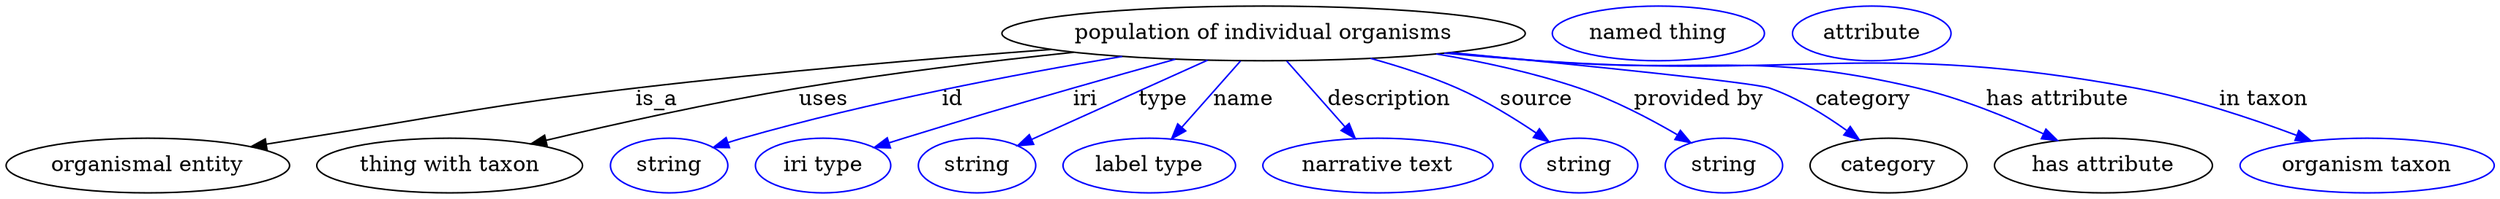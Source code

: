 digraph {
	graph [bb="0,0,1631.1,123"];
	node [label="\N"];
	"population of individual organisms"	[height=0.5,
		label="population of individual organisms",
		pos="823.94,105",
		width=4.7662];
	"organismal entity"	[height=0.5,
		pos="92.942,18",
		width=2.5817];
	"population of individual organisms" -> "organismal entity"	[label=is_a,
		lp="425.94,61.5",
		pos="e,160.41,30.383 684.49,94.459 604.58,88.415 502.48,79.718 411.94,69 315.06,57.532 291.28,51.353 194.94,36 187,34.735 178.72,33.392 \
170.45,32.037"];
	"thing with taxon"	[height=0.5,
		pos="290.94,18",
		width=2.4192];
	"population of individual organisms" -> "thing with taxon"	[label=uses,
		lp="535.44,61.5",
		pos="e,344.54,32.37 699.26,92.586 643.86,86.77 577.96,78.831 518.94,69 462.89,59.663 399.85,45.555 354.28,34.703"];
	id	[color=blue,
		height=0.5,
		label=string,
		pos="433.94,18",
		width=1.0652];
	"population of individual organisms" -> id	[color=blue,
		label=id,
		lp="619.94,61.5",
		pos="e,462.95,29.922 731.15,89.797 661.8,78.161 565.03,59.754 481.94,36 478.84,35.113 475.65,34.133 472.45,33.106",
		style=solid];
	iri	[color=blue,
		height=0.5,
		label="iri type",
		pos="534.94,18",
		width=1.2277];
	"population of individual organisms" -> iri	[color=blue,
		label=iri,
		lp="706.94,61.5",
		pos="e,568.62,29.681 766,88.017 744.87,82.124 720.8,75.339 698.94,69 649.92,54.785 637.73,50.997 588.94,36 585.45,34.926 581.83,33.805 \
578.2,32.674",
		style=solid];
	type	[color=blue,
		height=0.5,
		label=string,
		pos="635.94,18",
		width=1.0652];
	"population of individual organisms" -> type	[color=blue,
		label=type,
		lp="757.94,61.5",
		pos="e,662.53,31.023 787.25,87.409 753.89,72.327 704.96,50.204 671.85,35.234",
		style=solid];
	name	[color=blue,
		height=0.5,
		label="label type",
		pos="748.94,18",
		width=1.5707];
	"population of individual organisms" -> name	[color=blue,
		label=name,
		lp="810.94,61.5",
		pos="e,763.59,35.597 808.76,86.799 797.74,74.309 782.68,57.236 770.42,43.348",
		style=solid];
	description	[color=blue,
		height=0.5,
		label="narrative text",
		pos="898.94,18",
		width=2.0943];
	"population of individual organisms" -> description	[color=blue,
		label=description,
		lp="906.44,61.5",
		pos="e,884.04,35.885 839.12,86.799 850.07,74.39 865.01,57.458 877.22,43.618",
		style=solid];
	source	[color=blue,
		height=0.5,
		label=string,
		pos="1030.9,18",
		width=1.0652];
	"population of individual organisms" -> source	[color=blue,
		label=source,
		lp="1002.9,61.5",
		pos="e,1011.1,33.664 894.08,88.567 912.93,83.376 933.04,76.862 950.94,69 969.12,61.018 988.02,49.386 1002.9,39.349",
		style=solid];
	"provided by"	[color=blue,
		height=0.5,
		label=string,
		pos="1125.9,18",
		width=1.0652];
	"population of individual organisms" -> "provided by"	[color=blue,
		label="provided by",
		lp="1109.4,61.5",
		pos="e,1104.2,33.013 937.27,91.476 968.14,86.282 1001.2,79.038 1030.9,69 1053.5,61.376 1077.2,48.912 1095.3,38.336",
		style=solid];
	category	[height=0.5,
		pos="1233.9,18",
		width=1.4263];
	"population of individual organisms" -> category	[color=blue,
		label=category,
		lp="1217.4,61.5",
		pos="e,1214.8,34.932 946.87,92.375 1037.2,83.619 1145.9,72.539 1155.9,69 1174,62.648 1192.2,51.364 1206.4,41.122",
		style=solid];
	"has attribute"	[height=0.5,
		pos="1374.9,18",
		width=1.9859];
	"population of individual organisms" -> "has attribute"	[color=blue,
		label="has attribute",
		lp="1344.9,61.5",
		pos="e,1344.7,34.531 944.94,92.204 964.65,90.388 984.86,88.591 1003.9,87 1114.5,77.783 1144.9,94.356 1252.9,69 1281.5,62.288 1312.1,49.742 \
1335.5,38.897",
		style=solid];
	"in taxon"	[color=blue,
		height=0.5,
		label="organism taxon",
		pos="1547.9,18",
		width=2.3109];
	"population of individual organisms" -> "in taxon"	[color=blue,
		label="in taxon",
		lp="1479.9,61.5",
		pos="e,1511.2,34.218 942.48,91.985 962.96,90.143 984.06,88.395 1003.9,87 1177.9,74.797 1224.4,100.54 1395.9,69 1432.3,62.32 1471.9,49.09 \
1501.5,37.916",
		style=solid];
	"named thing_category"	[color=blue,
		height=0.5,
		label="named thing",
		pos="1082.9,105",
		width=1.9318];
	"organismal entity_has attribute"	[color=blue,
		height=0.5,
		label=attribute,
		pos="1222.9,105",
		width=1.4443];
}
